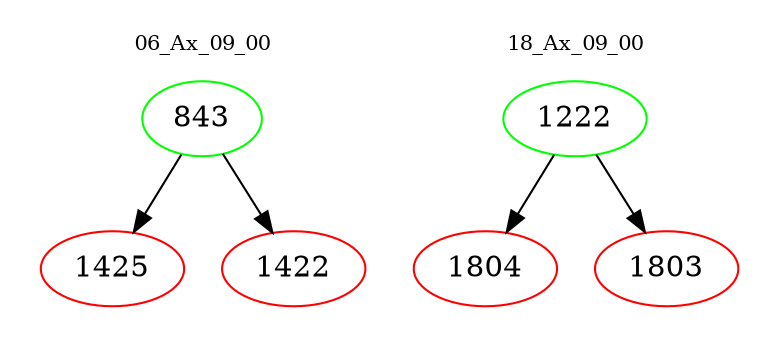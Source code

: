 digraph{
subgraph cluster_0 {
color = white
label = "06_Ax_09_00";
fontsize=10;
T0_843 [label="843", color="green"]
T0_843 -> T0_1425 [color="black"]
T0_1425 [label="1425", color="red"]
T0_843 -> T0_1422 [color="black"]
T0_1422 [label="1422", color="red"]
}
subgraph cluster_1 {
color = white
label = "18_Ax_09_00";
fontsize=10;
T1_1222 [label="1222", color="green"]
T1_1222 -> T1_1804 [color="black"]
T1_1804 [label="1804", color="red"]
T1_1222 -> T1_1803 [color="black"]
T1_1803 [label="1803", color="red"]
}
}
